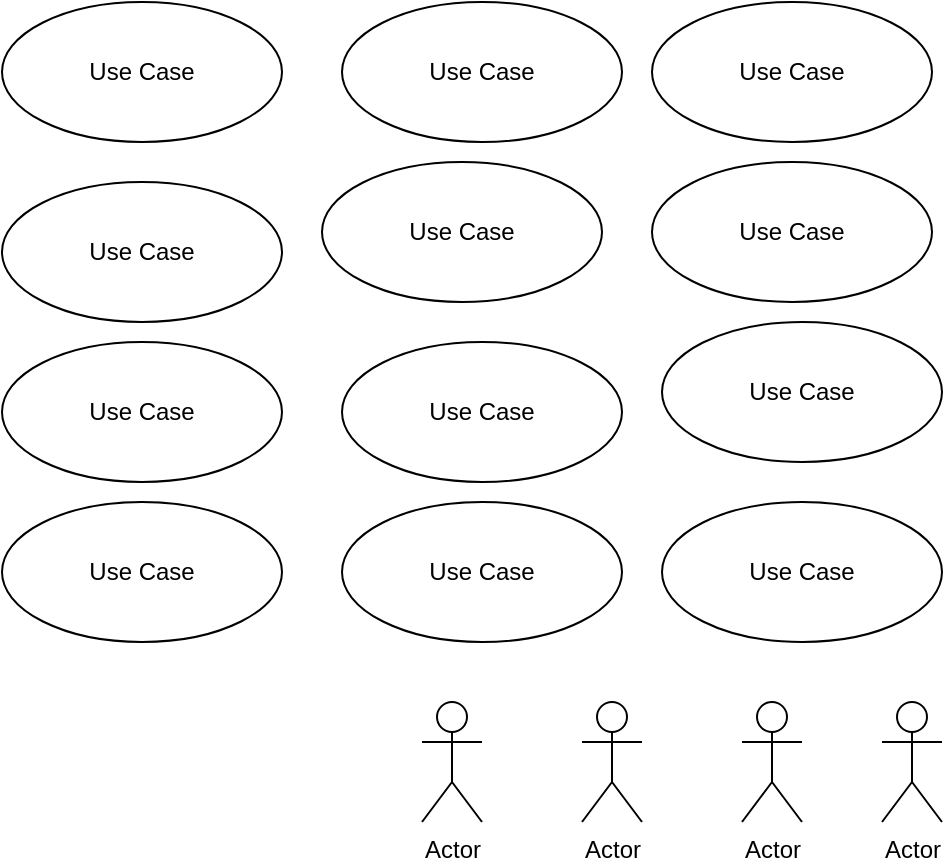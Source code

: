 <mxfile version="13.0.6" type="github"><diagram id="aXs7oobgkvXzJvryqDHk" name="Page-1"><mxGraphModel dx="1279" dy="773" grid="1" gridSize="10" guides="1" tooltips="1" connect="1" arrows="1" fold="1" page="1" pageScale="1" pageWidth="850" pageHeight="1100" math="0" shadow="0"><root><mxCell id="0"/><mxCell id="1" parent="0"/><mxCell id="80OpU_TjOkx1zXkfamoN-1" value="Actor" style="shape=umlActor;verticalLabelPosition=bottom;labelBackgroundColor=#ffffff;verticalAlign=top;html=1;" vertex="1" parent="1"><mxGeometry x="400" y="420" width="30" height="60" as="geometry"/></mxCell><mxCell id="80OpU_TjOkx1zXkfamoN-2" value="Actor" style="shape=umlActor;verticalLabelPosition=bottom;labelBackgroundColor=#ffffff;verticalAlign=top;html=1;" vertex="1" parent="1"><mxGeometry x="330" y="420" width="30" height="60" as="geometry"/></mxCell><mxCell id="80OpU_TjOkx1zXkfamoN-3" value="Actor" style="shape=umlActor;verticalLabelPosition=bottom;labelBackgroundColor=#ffffff;verticalAlign=top;html=1;" vertex="1" parent="1"><mxGeometry x="250" y="420" width="30" height="60" as="geometry"/></mxCell><mxCell id="80OpU_TjOkx1zXkfamoN-4" value="Actor" style="shape=umlActor;verticalLabelPosition=bottom;labelBackgroundColor=#ffffff;verticalAlign=top;html=1;" vertex="1" parent="1"><mxGeometry x="170" y="420" width="30" height="60" as="geometry"/></mxCell><mxCell id="80OpU_TjOkx1zXkfamoN-5" value="Use Case" style="ellipse;whiteSpace=wrap;html=1;" vertex="1" parent="1"><mxGeometry x="285" y="70" width="140" height="70" as="geometry"/></mxCell><mxCell id="80OpU_TjOkx1zXkfamoN-6" value="Use Case" style="ellipse;whiteSpace=wrap;html=1;" vertex="1" parent="1"><mxGeometry x="285" y="150" width="140" height="70" as="geometry"/></mxCell><mxCell id="80OpU_TjOkx1zXkfamoN-7" value="Use Case" style="ellipse;whiteSpace=wrap;html=1;" vertex="1" parent="1"><mxGeometry x="290" y="230" width="140" height="70" as="geometry"/></mxCell><mxCell id="80OpU_TjOkx1zXkfamoN-8" value="Use Case" style="ellipse;whiteSpace=wrap;html=1;" vertex="1" parent="1"><mxGeometry x="-40" y="70" width="140" height="70" as="geometry"/></mxCell><mxCell id="80OpU_TjOkx1zXkfamoN-9" value="Use Case" style="ellipse;whiteSpace=wrap;html=1;" vertex="1" parent="1"><mxGeometry x="-40" y="160" width="140" height="70" as="geometry"/></mxCell><mxCell id="80OpU_TjOkx1zXkfamoN-10" value="Use Case" style="ellipse;whiteSpace=wrap;html=1;" vertex="1" parent="1"><mxGeometry x="-40" y="240" width="140" height="70" as="geometry"/></mxCell><mxCell id="80OpU_TjOkx1zXkfamoN-11" value="Use Case" style="ellipse;whiteSpace=wrap;html=1;" vertex="1" parent="1"><mxGeometry x="130" y="70" width="140" height="70" as="geometry"/></mxCell><mxCell id="80OpU_TjOkx1zXkfamoN-12" value="Use Case" style="ellipse;whiteSpace=wrap;html=1;" vertex="1" parent="1"><mxGeometry x="120" y="150" width="140" height="70" as="geometry"/></mxCell><mxCell id="80OpU_TjOkx1zXkfamoN-13" value="Use Case" style="ellipse;whiteSpace=wrap;html=1;" vertex="1" parent="1"><mxGeometry x="130" y="240" width="140" height="70" as="geometry"/></mxCell><mxCell id="80OpU_TjOkx1zXkfamoN-14" value="Use Case" style="ellipse;whiteSpace=wrap;html=1;" vertex="1" parent="1"><mxGeometry x="-40" y="320" width="140" height="70" as="geometry"/></mxCell><mxCell id="80OpU_TjOkx1zXkfamoN-15" value="Use Case" style="ellipse;whiteSpace=wrap;html=1;" vertex="1" parent="1"><mxGeometry x="130" y="320" width="140" height="70" as="geometry"/></mxCell><mxCell id="80OpU_TjOkx1zXkfamoN-16" value="Use Case" style="ellipse;whiteSpace=wrap;html=1;" vertex="1" parent="1"><mxGeometry x="290" y="320" width="140" height="70" as="geometry"/></mxCell></root></mxGraphModel></diagram></mxfile>